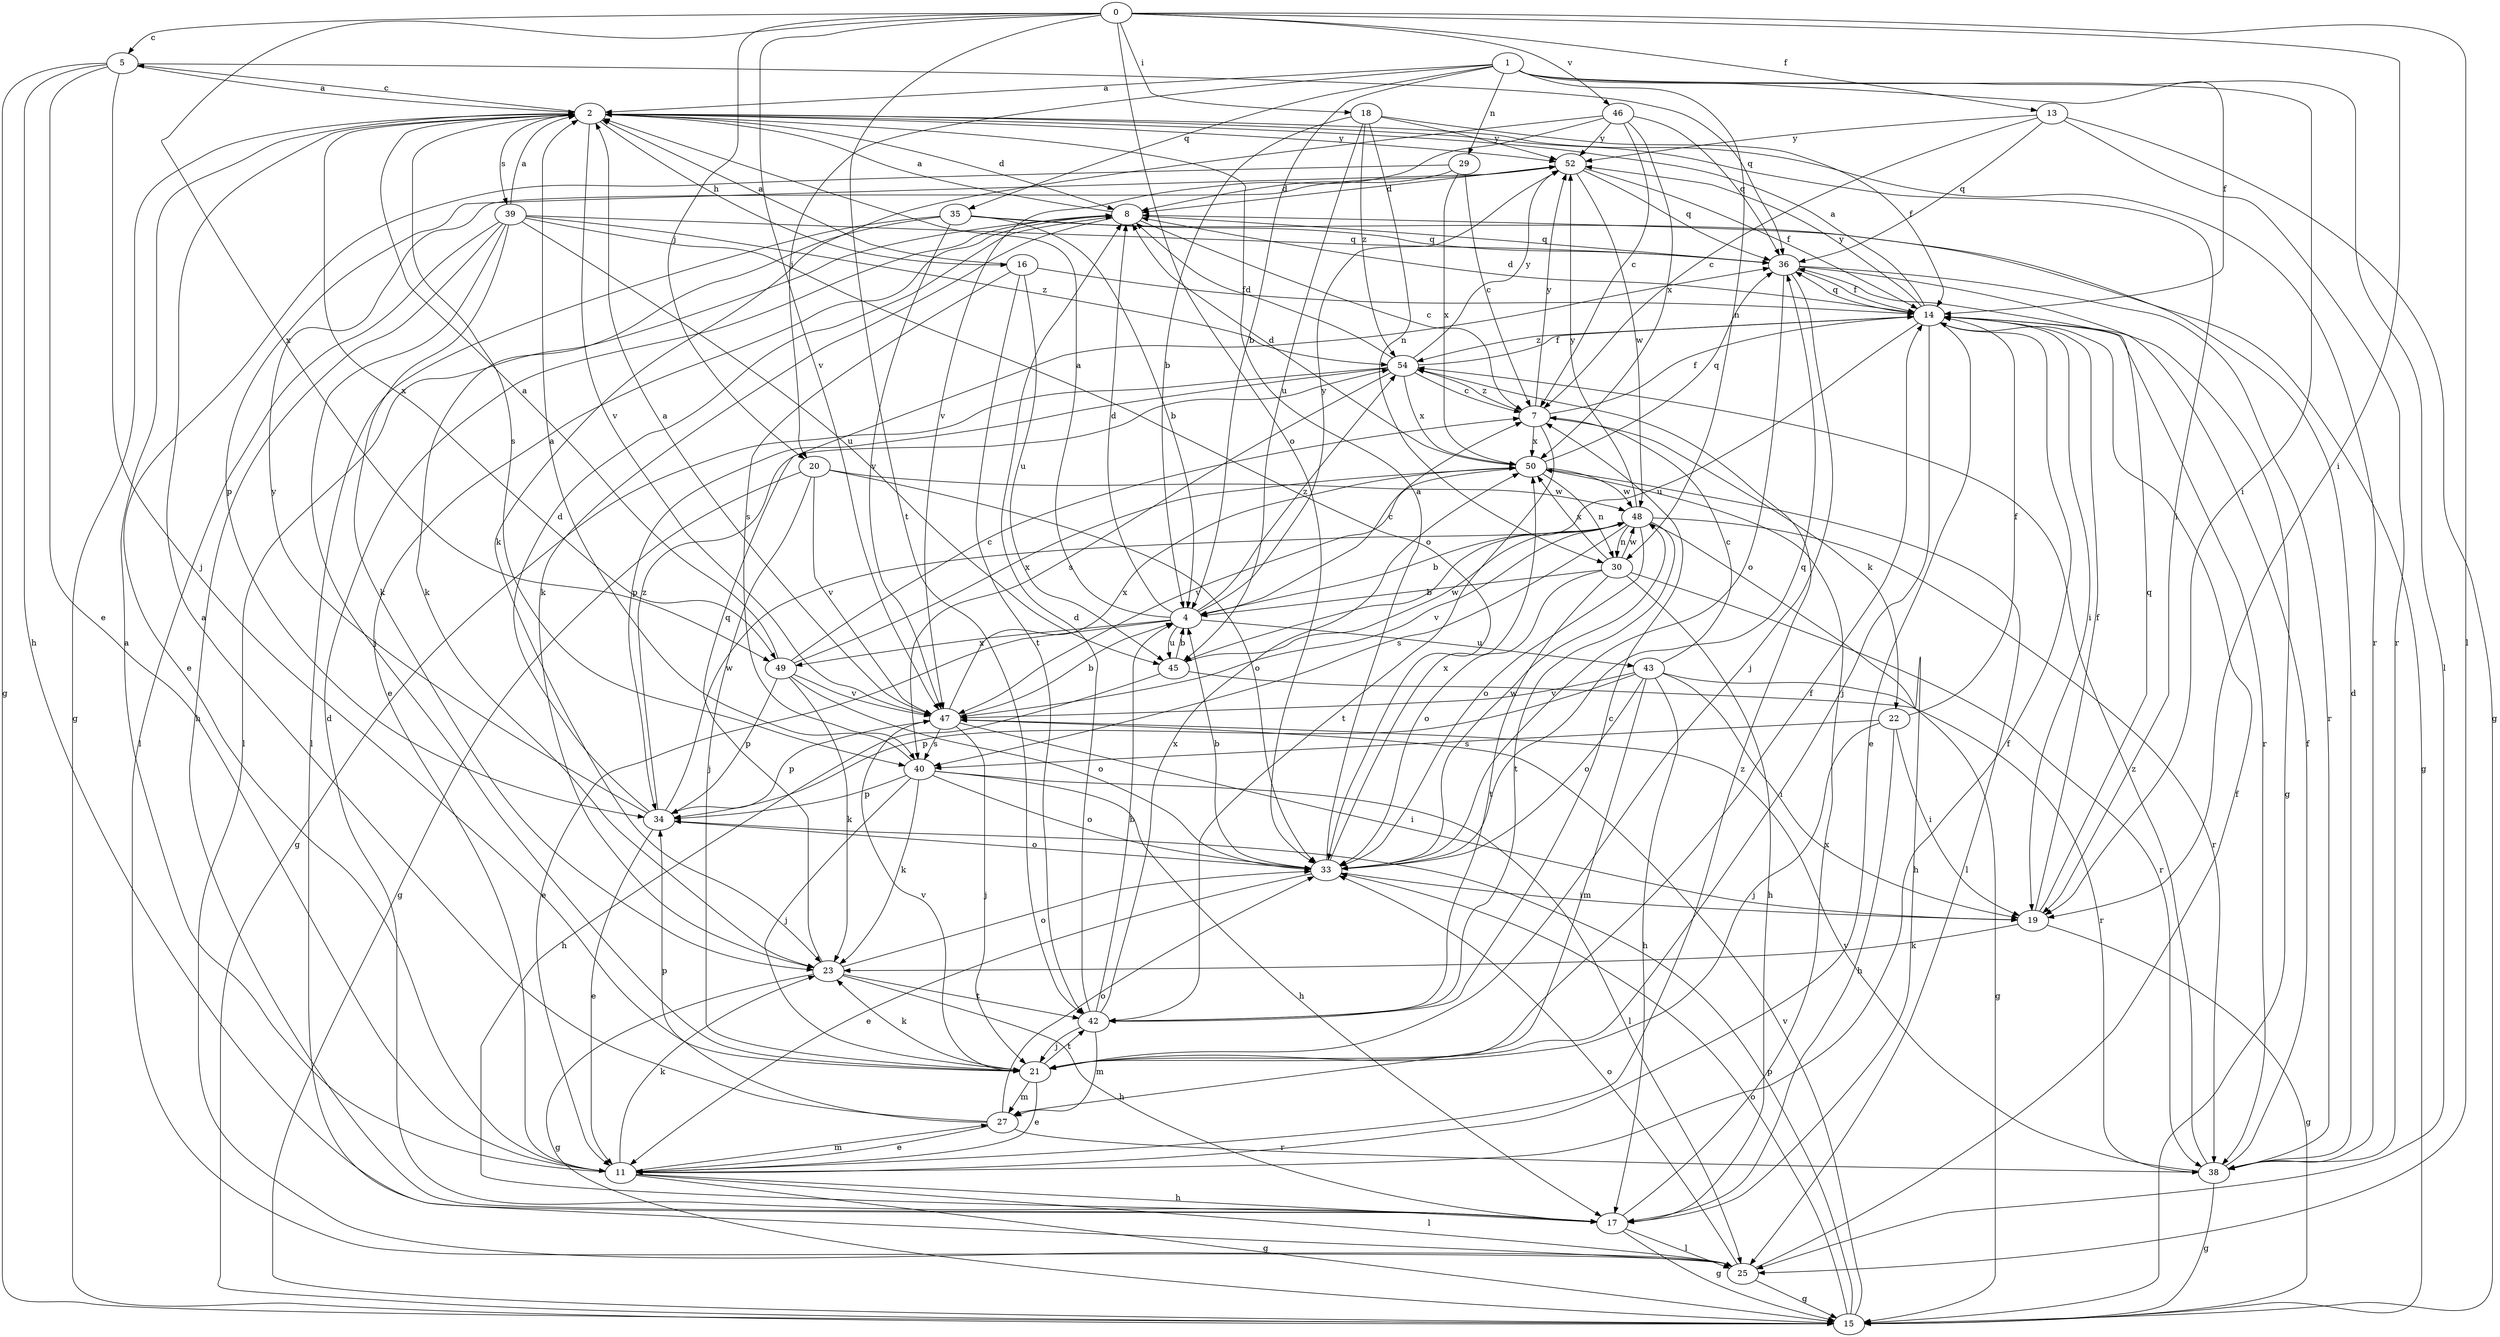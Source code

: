 strict digraph  {
0;
1;
2;
4;
5;
7;
8;
11;
13;
14;
15;
16;
17;
18;
19;
20;
21;
22;
23;
25;
27;
29;
30;
33;
34;
35;
36;
38;
39;
40;
42;
43;
45;
46;
47;
48;
49;
50;
52;
54;
0 -> 5  [label=c];
0 -> 13  [label=f];
0 -> 18  [label=i];
0 -> 19  [label=i];
0 -> 20  [label=j];
0 -> 25  [label=l];
0 -> 33  [label=o];
0 -> 42  [label=t];
0 -> 46  [label=v];
0 -> 47  [label=v];
0 -> 49  [label=x];
1 -> 2  [label=a];
1 -> 4  [label=b];
1 -> 14  [label=f];
1 -> 19  [label=i];
1 -> 20  [label=j];
1 -> 25  [label=l];
1 -> 29  [label=n];
1 -> 30  [label=n];
1 -> 35  [label=q];
2 -> 5  [label=c];
2 -> 8  [label=d];
2 -> 15  [label=g];
2 -> 16  [label=h];
2 -> 19  [label=i];
2 -> 38  [label=r];
2 -> 39  [label=s];
2 -> 40  [label=s];
2 -> 47  [label=v];
2 -> 49  [label=x];
2 -> 52  [label=y];
4 -> 2  [label=a];
4 -> 7  [label=c];
4 -> 8  [label=d];
4 -> 11  [label=e];
4 -> 43  [label=u];
4 -> 45  [label=u];
4 -> 49  [label=x];
4 -> 52  [label=y];
4 -> 54  [label=z];
5 -> 2  [label=a];
5 -> 11  [label=e];
5 -> 15  [label=g];
5 -> 17  [label=h];
5 -> 21  [label=j];
5 -> 36  [label=q];
7 -> 14  [label=f];
7 -> 22  [label=k];
7 -> 42  [label=t];
7 -> 50  [label=x];
7 -> 52  [label=y];
7 -> 54  [label=z];
8 -> 2  [label=a];
8 -> 7  [label=c];
8 -> 11  [label=e];
8 -> 23  [label=k];
8 -> 25  [label=l];
8 -> 36  [label=q];
11 -> 2  [label=a];
11 -> 14  [label=f];
11 -> 15  [label=g];
11 -> 17  [label=h];
11 -> 23  [label=k];
11 -> 25  [label=l];
11 -> 27  [label=m];
11 -> 54  [label=z];
13 -> 7  [label=c];
13 -> 15  [label=g];
13 -> 36  [label=q];
13 -> 38  [label=r];
13 -> 52  [label=y];
14 -> 2  [label=a];
14 -> 8  [label=d];
14 -> 11  [label=e];
14 -> 19  [label=i];
14 -> 21  [label=j];
14 -> 36  [label=q];
14 -> 38  [label=r];
14 -> 45  [label=u];
14 -> 52  [label=y];
14 -> 54  [label=z];
15 -> 33  [label=o];
15 -> 34  [label=p];
15 -> 47  [label=v];
16 -> 2  [label=a];
16 -> 14  [label=f];
16 -> 40  [label=s];
16 -> 42  [label=t];
16 -> 45  [label=u];
17 -> 8  [label=d];
17 -> 15  [label=g];
17 -> 25  [label=l];
17 -> 50  [label=x];
18 -> 4  [label=b];
18 -> 14  [label=f];
18 -> 30  [label=n];
18 -> 45  [label=u];
18 -> 52  [label=y];
18 -> 54  [label=z];
19 -> 14  [label=f];
19 -> 15  [label=g];
19 -> 23  [label=k];
19 -> 36  [label=q];
20 -> 15  [label=g];
20 -> 21  [label=j];
20 -> 33  [label=o];
20 -> 47  [label=v];
20 -> 48  [label=w];
21 -> 11  [label=e];
21 -> 14  [label=f];
21 -> 23  [label=k];
21 -> 27  [label=m];
21 -> 42  [label=t];
21 -> 47  [label=v];
22 -> 14  [label=f];
22 -> 17  [label=h];
22 -> 19  [label=i];
22 -> 21  [label=j];
22 -> 40  [label=s];
23 -> 15  [label=g];
23 -> 17  [label=h];
23 -> 33  [label=o];
23 -> 36  [label=q];
23 -> 42  [label=t];
25 -> 14  [label=f];
25 -> 15  [label=g];
25 -> 33  [label=o];
27 -> 2  [label=a];
27 -> 11  [label=e];
27 -> 33  [label=o];
27 -> 34  [label=p];
27 -> 38  [label=r];
29 -> 7  [label=c];
29 -> 8  [label=d];
29 -> 11  [label=e];
29 -> 50  [label=x];
30 -> 4  [label=b];
30 -> 17  [label=h];
30 -> 33  [label=o];
30 -> 38  [label=r];
30 -> 42  [label=t];
30 -> 48  [label=w];
30 -> 50  [label=x];
33 -> 2  [label=a];
33 -> 4  [label=b];
33 -> 11  [label=e];
33 -> 19  [label=i];
33 -> 36  [label=q];
33 -> 48  [label=w];
33 -> 50  [label=x];
34 -> 8  [label=d];
34 -> 11  [label=e];
34 -> 33  [label=o];
34 -> 48  [label=w];
34 -> 52  [label=y];
34 -> 54  [label=z];
35 -> 4  [label=b];
35 -> 15  [label=g];
35 -> 23  [label=k];
35 -> 25  [label=l];
35 -> 36  [label=q];
35 -> 47  [label=v];
36 -> 14  [label=f];
36 -> 15  [label=g];
36 -> 21  [label=j];
36 -> 33  [label=o];
36 -> 38  [label=r];
38 -> 8  [label=d];
38 -> 14  [label=f];
38 -> 15  [label=g];
38 -> 47  [label=v];
38 -> 54  [label=z];
39 -> 2  [label=a];
39 -> 17  [label=h];
39 -> 21  [label=j];
39 -> 23  [label=k];
39 -> 25  [label=l];
39 -> 33  [label=o];
39 -> 36  [label=q];
39 -> 45  [label=u];
39 -> 54  [label=z];
40 -> 2  [label=a];
40 -> 17  [label=h];
40 -> 21  [label=j];
40 -> 23  [label=k];
40 -> 25  [label=l];
40 -> 33  [label=o];
40 -> 34  [label=p];
42 -> 4  [label=b];
42 -> 7  [label=c];
42 -> 8  [label=d];
42 -> 21  [label=j];
42 -> 27  [label=m];
42 -> 50  [label=x];
43 -> 7  [label=c];
43 -> 15  [label=g];
43 -> 17  [label=h];
43 -> 19  [label=i];
43 -> 27  [label=m];
43 -> 33  [label=o];
43 -> 34  [label=p];
43 -> 47  [label=v];
45 -> 4  [label=b];
45 -> 17  [label=h];
45 -> 38  [label=r];
45 -> 48  [label=w];
46 -> 7  [label=c];
46 -> 23  [label=k];
46 -> 36  [label=q];
46 -> 47  [label=v];
46 -> 50  [label=x];
46 -> 52  [label=y];
47 -> 2  [label=a];
47 -> 4  [label=b];
47 -> 19  [label=i];
47 -> 21  [label=j];
47 -> 34  [label=p];
47 -> 40  [label=s];
47 -> 50  [label=x];
48 -> 4  [label=b];
48 -> 17  [label=h];
48 -> 30  [label=n];
48 -> 33  [label=o];
48 -> 38  [label=r];
48 -> 40  [label=s];
48 -> 42  [label=t];
48 -> 47  [label=v];
48 -> 52  [label=y];
49 -> 2  [label=a];
49 -> 7  [label=c];
49 -> 23  [label=k];
49 -> 33  [label=o];
49 -> 34  [label=p];
49 -> 47  [label=v];
49 -> 50  [label=x];
50 -> 8  [label=d];
50 -> 25  [label=l];
50 -> 30  [label=n];
50 -> 36  [label=q];
50 -> 47  [label=v];
50 -> 48  [label=w];
52 -> 8  [label=d];
52 -> 14  [label=f];
52 -> 34  [label=p];
52 -> 36  [label=q];
52 -> 48  [label=w];
54 -> 7  [label=c];
54 -> 8  [label=d];
54 -> 14  [label=f];
54 -> 15  [label=g];
54 -> 34  [label=p];
54 -> 40  [label=s];
54 -> 50  [label=x];
54 -> 52  [label=y];
}
